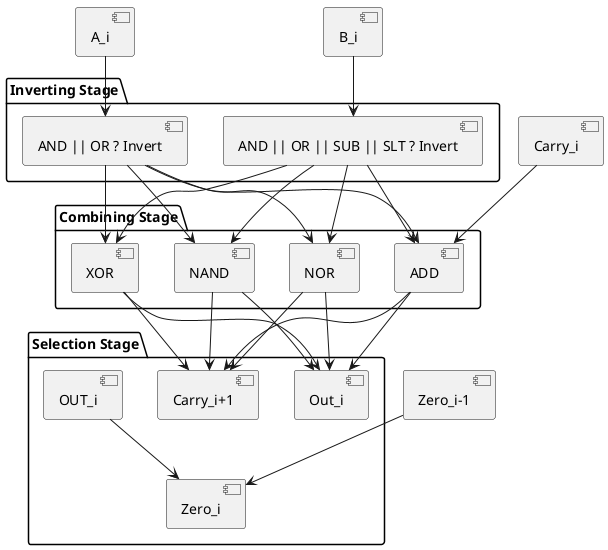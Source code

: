 @startuml
[A_i]
[B_i]
[Carry_i]
[Zero_i-1]

package "Inverting Stage" {
        [A_i] --> [AND || OR ? Invert]
        [B_i] --> [AND || OR || SUB || SLT ? Invert]
}

package "Combining Stage" {
        [AND || OR ? Invert] --> [ADD]
        [AND || OR || SUB || SLT ? Invert] --> [ADD]
        [Carry_i] --> [ADD]

        [AND || OR ? Invert] --> [NOR]
        [AND || OR || SUB || SLT ? Invert] --> [NOR]

        [AND || OR ? Invert] --> [NAND]
        [AND || OR || SUB || SLT ? Invert] --> [NAND]

        [AND || OR ? Invert] --> [XOR]
        [AND || OR || SUB || SLT ? Invert] --> [XOR]
}

package "Selection Stage" {
        [ADD] --> [Out_i]
        [ADD] --> [Carry_i+1]
        [NOR] --> [Out_i]
        [NOR] --> [Carry_i+1]
        [NAND] --> [Out_i]
        [NAND] --> [Carry_i+1]
        [XOR] --> [Out_i]
        [XOR] --> [Carry_i+1]
        [OUT_i] --> [Zero_i]
        [Zero_i-1] --> [Zero_i]
}

@enduml
